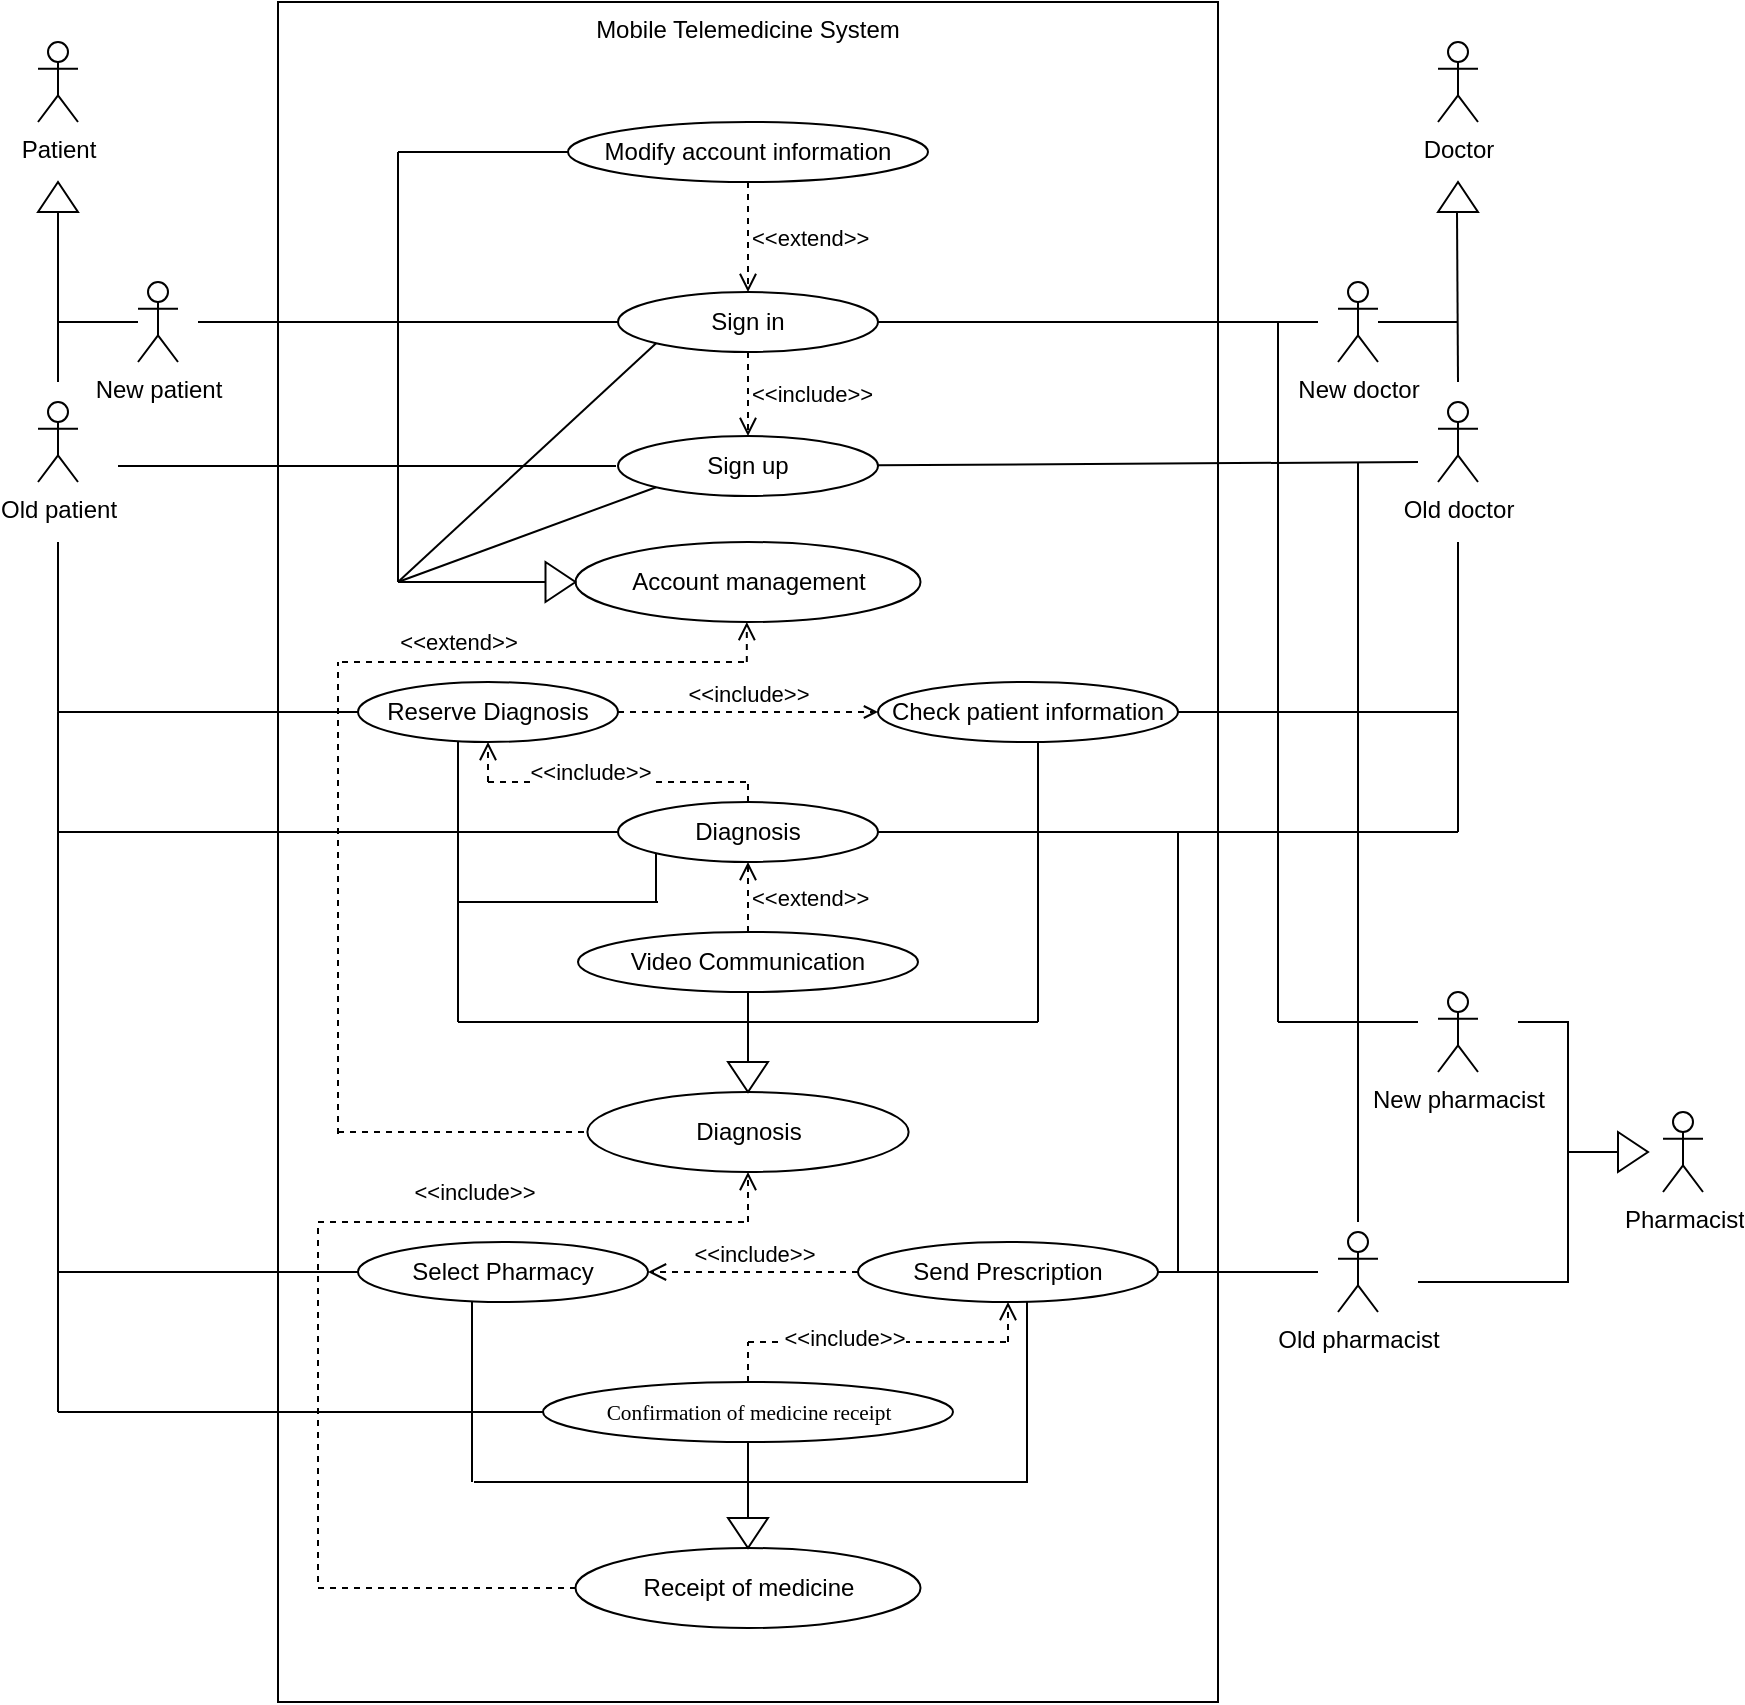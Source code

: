 <mxfile version="14.0.3" type="device"><diagram id="iB6zuee8KJa6ZoxsWoHE" name="Page-1"><mxGraphModel dx="1422" dy="794" grid="1" gridSize="10" guides="1" tooltips="1" connect="1" arrows="1" fold="1" page="1" pageScale="1" pageWidth="827" pageHeight="1169" math="0" shadow="0"><root><mxCell id="0"/><mxCell id="1" parent="0"/><mxCell id="JEuuZeyZjh3HB9f5xSe4-99" value="Mobile Telemedicine System" style="rounded=0;whiteSpace=wrap;html=1;align=center;verticalAlign=top;" vertex="1" parent="1"><mxGeometry x="200" y="60" width="470" height="850" as="geometry"/></mxCell><mxCell id="JEuuZeyZjh3HB9f5xSe4-100" value="Modify account information" style="ellipse;whiteSpace=wrap;html=1;align=center;" vertex="1" parent="1"><mxGeometry x="345" y="120" width="180" height="30" as="geometry"/></mxCell><mxCell id="JEuuZeyZjh3HB9f5xSe4-101" value="Patient" style="shape=umlActor;verticalLabelPosition=bottom;verticalAlign=top;html=1;outlineConnect=0;align=center;" vertex="1" parent="1"><mxGeometry x="80" y="80" width="20" height="40" as="geometry"/></mxCell><mxCell id="JEuuZeyZjh3HB9f5xSe4-102" value="New patient" style="shape=umlActor;verticalLabelPosition=bottom;verticalAlign=top;html=1;outlineConnect=0;align=center;" vertex="1" parent="1"><mxGeometry x="130" y="200" width="20" height="40" as="geometry"/></mxCell><mxCell id="JEuuZeyZjh3HB9f5xSe4-103" value="Old doctor" style="shape=umlActor;verticalLabelPosition=bottom;verticalAlign=top;html=1;outlineConnect=0;align=center;" vertex="1" parent="1"><mxGeometry x="780" y="260" width="20" height="40" as="geometry"/></mxCell><mxCell id="JEuuZeyZjh3HB9f5xSe4-104" value="New doctor" style="shape=umlActor;verticalLabelPosition=bottom;verticalAlign=top;html=1;outlineConnect=0;align=center;" vertex="1" parent="1"><mxGeometry x="730" y="200" width="20" height="40" as="geometry"/></mxCell><mxCell id="JEuuZeyZjh3HB9f5xSe4-105" value="Doctor" style="shape=umlActor;verticalLabelPosition=bottom;verticalAlign=top;html=1;outlineConnect=0;align=center;" vertex="1" parent="1"><mxGeometry x="780" y="80" width="20" height="40" as="geometry"/></mxCell><mxCell id="JEuuZeyZjh3HB9f5xSe4-106" value="Old pharmacist" style="shape=umlActor;verticalLabelPosition=bottom;verticalAlign=top;html=1;outlineConnect=0;align=center;" vertex="1" parent="1"><mxGeometry x="730" y="675" width="20" height="40" as="geometry"/></mxCell><mxCell id="JEuuZeyZjh3HB9f5xSe4-107" value="New pharmacist" style="shape=umlActor;verticalLabelPosition=bottom;verticalAlign=top;html=1;outlineConnect=0;align=center;" vertex="1" parent="1"><mxGeometry x="780" y="555" width="20" height="40" as="geometry"/></mxCell><mxCell id="JEuuZeyZjh3HB9f5xSe4-108" value="Pharmacist" style="shape=umlActor;verticalLabelPosition=bottom;verticalAlign=top;html=1;outlineConnect=0;align=center;" vertex="1" parent="1"><mxGeometry x="892.5" y="615" width="20" height="40" as="geometry"/></mxCell><mxCell id="JEuuZeyZjh3HB9f5xSe4-109" value="Sign in" style="ellipse;whiteSpace=wrap;html=1;align=center;" vertex="1" parent="1"><mxGeometry x="370" y="205" width="130" height="30" as="geometry"/></mxCell><mxCell id="JEuuZeyZjh3HB9f5xSe4-110" value="Sign up" style="ellipse;whiteSpace=wrap;html=1;align=center;" vertex="1" parent="1"><mxGeometry x="370" y="277" width="130" height="30" as="geometry"/></mxCell><mxCell id="JEuuZeyZjh3HB9f5xSe4-111" value="" style="triangle;whiteSpace=wrap;html=1;align=center;direction=north;" vertex="1" parent="1"><mxGeometry x="80" y="150" width="20" height="15" as="geometry"/></mxCell><mxCell id="JEuuZeyZjh3HB9f5xSe4-112" value="" style="endArrow=none;html=1;entryX=0;entryY=0.5;entryDx=0;entryDy=0;" edge="1" parent="1" target="JEuuZeyZjh3HB9f5xSe4-111"><mxGeometry width="50" height="50" relative="1" as="geometry"><mxPoint x="90" y="250" as="sourcePoint"/><mxPoint x="440" y="350" as="targetPoint"/></mxGeometry></mxCell><mxCell id="JEuuZeyZjh3HB9f5xSe4-113" value="" style="endArrow=none;html=1;" edge="1" parent="1" target="JEuuZeyZjh3HB9f5xSe4-102"><mxGeometry width="50" height="50" relative="1" as="geometry"><mxPoint x="90" y="220" as="sourcePoint"/><mxPoint x="440" y="360" as="targetPoint"/></mxGeometry></mxCell><mxCell id="JEuuZeyZjh3HB9f5xSe4-114" value="" style="triangle;whiteSpace=wrap;html=1;align=center;direction=north;" vertex="1" parent="1"><mxGeometry x="780" y="150" width="20" height="15" as="geometry"/></mxCell><mxCell id="JEuuZeyZjh3HB9f5xSe4-115" value="" style="endArrow=none;html=1;" edge="1" parent="1"><mxGeometry width="50" height="50" relative="1" as="geometry"><mxPoint x="790" y="250" as="sourcePoint"/><mxPoint x="789.5" y="165" as="targetPoint"/><Array as="points"/></mxGeometry></mxCell><mxCell id="JEuuZeyZjh3HB9f5xSe4-116" value="" style="endArrow=none;html=1;" edge="1" parent="1"><mxGeometry width="50" height="50" relative="1" as="geometry"><mxPoint x="790" y="220" as="sourcePoint"/><mxPoint x="750" y="220" as="targetPoint"/></mxGeometry></mxCell><mxCell id="JEuuZeyZjh3HB9f5xSe4-117" value="" style="endArrow=none;html=1;entryX=0;entryY=0.5;entryDx=0;entryDy=0;" edge="1" parent="1" target="JEuuZeyZjh3HB9f5xSe4-109"><mxGeometry width="50" height="50" relative="1" as="geometry"><mxPoint x="160" y="220" as="sourcePoint"/><mxPoint x="440" y="360" as="targetPoint"/></mxGeometry></mxCell><mxCell id="JEuuZeyZjh3HB9f5xSe4-118" value="" style="endArrow=none;html=1;exitX=1;exitY=0.5;exitDx=0;exitDy=0;" edge="1" parent="1" source="JEuuZeyZjh3HB9f5xSe4-109"><mxGeometry width="50" height="50" relative="1" as="geometry"><mxPoint x="390" y="410" as="sourcePoint"/><mxPoint x="700" y="220" as="targetPoint"/></mxGeometry></mxCell><mxCell id="JEuuZeyZjh3HB9f5xSe4-119" value="&amp;lt;&amp;lt;extend&amp;gt;&amp;gt;" style="endArrow=open;endSize=7;dashed=1;html=1;exitX=0.5;exitY=1;exitDx=0;exitDy=0;entryX=0.5;entryY=0;entryDx=0;entryDy=0;align=left;" edge="1" parent="1" source="JEuuZeyZjh3HB9f5xSe4-100" target="JEuuZeyZjh3HB9f5xSe4-109"><mxGeometry width="160" relative="1" as="geometry"><mxPoint x="330" y="380" as="sourcePoint"/><mxPoint x="490" y="380" as="targetPoint"/></mxGeometry></mxCell><mxCell id="JEuuZeyZjh3HB9f5xSe4-120" value="&amp;lt;&amp;lt;include&amp;gt;&amp;gt;" style="endArrow=open;endSize=7;dashed=1;html=1;align=left;exitX=0.5;exitY=1;exitDx=0;exitDy=0;entryX=0.5;entryY=0;entryDx=0;entryDy=0;" edge="1" parent="1" source="JEuuZeyZjh3HB9f5xSe4-109" target="JEuuZeyZjh3HB9f5xSe4-110"><mxGeometry width="160" relative="1" as="geometry"><mxPoint x="330" y="380" as="sourcePoint"/><mxPoint x="490" y="380" as="targetPoint"/></mxGeometry></mxCell><mxCell id="JEuuZeyZjh3HB9f5xSe4-121" value="Reserve Diagnosis" style="ellipse;whiteSpace=wrap;html=1;align=center;" vertex="1" parent="1"><mxGeometry x="240" y="400" width="130" height="30" as="geometry"/></mxCell><mxCell id="JEuuZeyZjh3HB9f5xSe4-122" value="Check patient information" style="ellipse;whiteSpace=wrap;html=1;align=center;" vertex="1" parent="1"><mxGeometry x="500" y="400" width="150" height="30" as="geometry"/></mxCell><mxCell id="JEuuZeyZjh3HB9f5xSe4-123" value="" style="endArrow=none;html=1;align=left;" edge="1" parent="1"><mxGeometry width="50" height="50" relative="1" as="geometry"><mxPoint x="90" y="408" as="sourcePoint"/><mxPoint x="90" y="330" as="targetPoint"/><Array as="points"><mxPoint x="90" y="398"/><mxPoint x="90" y="418"/></Array></mxGeometry></mxCell><mxCell id="JEuuZeyZjh3HB9f5xSe4-124" value="" style="endArrow=none;html=1;align=left;entryX=0;entryY=0.5;entryDx=0;entryDy=0;" edge="1" parent="1" target="JEuuZeyZjh3HB9f5xSe4-121"><mxGeometry width="50" height="50" relative="1" as="geometry"><mxPoint x="90" y="415" as="sourcePoint"/><mxPoint x="440" y="350" as="targetPoint"/></mxGeometry></mxCell><mxCell id="JEuuZeyZjh3HB9f5xSe4-125" value="" style="endArrow=none;html=1;align=left;exitX=1;exitY=0.5;exitDx=0;exitDy=0;" edge="1" parent="1" source="JEuuZeyZjh3HB9f5xSe4-122"><mxGeometry width="50" height="50" relative="1" as="geometry"><mxPoint x="390" y="400" as="sourcePoint"/><mxPoint x="790" y="415" as="targetPoint"/></mxGeometry></mxCell><mxCell id="JEuuZeyZjh3HB9f5xSe4-126" value="" style="endArrow=none;html=1;align=left;" edge="1" parent="1"><mxGeometry width="50" height="50" relative="1" as="geometry"><mxPoint x="790" y="415" as="sourcePoint"/><mxPoint x="790" y="330" as="targetPoint"/><Array as="points"><mxPoint x="790" y="400"/></Array></mxGeometry></mxCell><mxCell id="JEuuZeyZjh3HB9f5xSe4-127" value="&amp;lt;&amp;lt;include&amp;gt;&amp;gt;" style="endArrow=open;endSize=5;dashed=1;html=1;align=center;exitX=1;exitY=0.5;exitDx=0;exitDy=0;entryX=0;entryY=0.5;entryDx=0;entryDy=0;verticalAlign=bottom;strokeWidth=1;" edge="1" parent="1" source="JEuuZeyZjh3HB9f5xSe4-121" target="JEuuZeyZjh3HB9f5xSe4-122"><mxGeometry width="160" relative="1" as="geometry"><mxPoint x="330" y="370" as="sourcePoint"/><mxPoint x="490" y="370" as="targetPoint"/></mxGeometry></mxCell><mxCell id="JEuuZeyZjh3HB9f5xSe4-128" value="Diagnosis" style="ellipse;whiteSpace=wrap;html=1;align=center;" vertex="1" parent="1"><mxGeometry x="370" y="460" width="130" height="30" as="geometry"/></mxCell><mxCell id="JEuuZeyZjh3HB9f5xSe4-129" value="" style="endArrow=open;endSize=7;dashed=1;html=1;strokeWidth=1;align=left;entryX=0.5;entryY=1;entryDx=0;entryDy=0;" edge="1" parent="1" target="JEuuZeyZjh3HB9f5xSe4-121"><mxGeometry width="160" relative="1" as="geometry"><mxPoint x="305" y="450" as="sourcePoint"/><mxPoint x="490" y="370" as="targetPoint"/></mxGeometry></mxCell><mxCell id="JEuuZeyZjh3HB9f5xSe4-130" value="Video Communication" style="ellipse;whiteSpace=wrap;html=1;align=center;" vertex="1" parent="1"><mxGeometry x="350" y="525" width="170" height="30" as="geometry"/></mxCell><mxCell id="JEuuZeyZjh3HB9f5xSe4-131" value="&amp;lt;&amp;lt;extend&amp;gt;&amp;gt;" style="endArrow=open;endSize=7;dashed=1;html=1;strokeWidth=1;align=left;entryX=0.5;entryY=1;entryDx=0;entryDy=0;exitX=0.5;exitY=0;exitDx=0;exitDy=0;" edge="1" parent="1" source="JEuuZeyZjh3HB9f5xSe4-130" target="JEuuZeyZjh3HB9f5xSe4-128"><mxGeometry width="160" relative="1" as="geometry"><mxPoint x="315" y="485" as="sourcePoint"/><mxPoint x="315" y="440" as="targetPoint"/></mxGeometry></mxCell><mxCell id="JEuuZeyZjh3HB9f5xSe4-132" value="" style="endArrow=none;html=1;strokeWidth=1;align=left;" edge="1" parent="1"><mxGeometry width="50" height="50" relative="1" as="geometry"><mxPoint x="90" y="475" as="sourcePoint"/><mxPoint x="90" y="415" as="targetPoint"/></mxGeometry></mxCell><mxCell id="JEuuZeyZjh3HB9f5xSe4-133" value="" style="endArrow=none;html=1;strokeWidth=1;align=left;entryX=0;entryY=0.5;entryDx=0;entryDy=0;" edge="1" parent="1" target="JEuuZeyZjh3HB9f5xSe4-128"><mxGeometry width="50" height="50" relative="1" as="geometry"><mxPoint x="90" y="475" as="sourcePoint"/><mxPoint x="440" y="350" as="targetPoint"/></mxGeometry></mxCell><mxCell id="JEuuZeyZjh3HB9f5xSe4-134" value="" style="endArrow=none;html=1;strokeWidth=1;align=left;exitX=0.5;exitY=0;exitDx=0;exitDy=0;dashed=1;" edge="1" parent="1" source="JEuuZeyZjh3HB9f5xSe4-128"><mxGeometry width="50" height="50" relative="1" as="geometry"><mxPoint x="390" y="400" as="sourcePoint"/><mxPoint x="435" y="450" as="targetPoint"/></mxGeometry></mxCell><mxCell id="JEuuZeyZjh3HB9f5xSe4-135" value="" style="endArrow=none;html=1;strokeWidth=1;align=left;dashed=1;" edge="1" parent="1"><mxGeometry width="50" height="50" relative="1" as="geometry"><mxPoint x="305" y="450" as="sourcePoint"/><mxPoint x="435" y="450" as="targetPoint"/></mxGeometry></mxCell><mxCell id="JEuuZeyZjh3HB9f5xSe4-136" value="&amp;lt;&amp;lt;include&amp;gt;&amp;gt;" style="edgeLabel;html=1;align=center;verticalAlign=bottom;resizable=0;points=[];" vertex="1" connectable="0" parent="JEuuZeyZjh3HB9f5xSe4-135"><mxGeometry x="-0.215" y="-3" relative="1" as="geometry"><mxPoint as="offset"/></mxGeometry></mxCell><mxCell id="JEuuZeyZjh3HB9f5xSe4-137" value="" style="endArrow=none;html=1;strokeWidth=1;align=left;exitX=1;exitY=0.5;exitDx=0;exitDy=0;" edge="1" parent="1" source="JEuuZeyZjh3HB9f5xSe4-128"><mxGeometry width="50" height="50" relative="1" as="geometry"><mxPoint x="390" y="400" as="sourcePoint"/><mxPoint x="790" y="475" as="targetPoint"/></mxGeometry></mxCell><mxCell id="JEuuZeyZjh3HB9f5xSe4-138" value="" style="endArrow=none;html=1;strokeWidth=1;align=left;" edge="1" parent="1"><mxGeometry width="50" height="50" relative="1" as="geometry"><mxPoint x="790" y="475" as="sourcePoint"/><mxPoint x="790" y="415" as="targetPoint"/></mxGeometry></mxCell><mxCell id="JEuuZeyZjh3HB9f5xSe4-139" value="Select Pharmacy" style="ellipse;whiteSpace=wrap;html=1;align=center;" vertex="1" parent="1"><mxGeometry x="240" y="680" width="145" height="30" as="geometry"/></mxCell><mxCell id="JEuuZeyZjh3HB9f5xSe4-140" value="Send Prescription" style="ellipse;whiteSpace=wrap;html=1;align=center;" vertex="1" parent="1"><mxGeometry x="490" y="680" width="150" height="30" as="geometry"/></mxCell><mxCell id="JEuuZeyZjh3HB9f5xSe4-141" value="&amp;lt;&amp;lt;include&amp;gt;&amp;gt;" style="endArrow=open;endSize=7;dashed=1;html=1;strokeWidth=1;align=center;entryX=1;entryY=0.5;entryDx=0;entryDy=0;verticalAlign=bottom;exitX=0;exitY=0.5;exitDx=0;exitDy=0;" edge="1" parent="1" source="JEuuZeyZjh3HB9f5xSe4-140" target="JEuuZeyZjh3HB9f5xSe4-139"><mxGeometry width="160" relative="1" as="geometry"><mxPoint x="480" y="635" as="sourcePoint"/><mxPoint x="490" y="640" as="targetPoint"/><Array as="points"/></mxGeometry></mxCell><mxCell id="JEuuZeyZjh3HB9f5xSe4-142" value="&lt;span lang=&quot;EN-US&quot; style=&quot;font-size: 8.0pt ; font-family: &amp;#34;맑은 고딕&amp;#34;&quot;&gt;Confirmation of medicine receipt&lt;/span&gt;" style="ellipse;whiteSpace=wrap;html=1;align=center;" vertex="1" parent="1"><mxGeometry x="332.5" y="750" width="205" height="30" as="geometry"/></mxCell><mxCell id="JEuuZeyZjh3HB9f5xSe4-143" value="" style="endArrow=none;html=1;strokeWidth=1;align=center;" edge="1" parent="1"><mxGeometry width="50" height="50" relative="1" as="geometry"><mxPoint x="700" y="570" as="sourcePoint"/><mxPoint x="700" y="220" as="targetPoint"/></mxGeometry></mxCell><mxCell id="JEuuZeyZjh3HB9f5xSe4-144" value="" style="endArrow=none;html=1;strokeWidth=1;align=center;" edge="1" parent="1"><mxGeometry width="50" height="50" relative="1" as="geometry"><mxPoint x="700" y="570" as="sourcePoint"/><mxPoint x="770" y="570" as="targetPoint"/></mxGeometry></mxCell><mxCell id="JEuuZeyZjh3HB9f5xSe4-145" value="" style="endArrow=none;html=1;strokeWidth=1;align=center;" edge="1" parent="1"><mxGeometry width="50" height="50" relative="1" as="geometry"><mxPoint x="700" y="220" as="sourcePoint"/><mxPoint x="720" y="220" as="targetPoint"/></mxGeometry></mxCell><mxCell id="JEuuZeyZjh3HB9f5xSe4-146" value="" style="endArrow=none;html=1;strokeWidth=1;align=center;" edge="1" parent="1"><mxGeometry width="50" height="50" relative="1" as="geometry"><mxPoint x="90" y="765" as="sourcePoint"/><mxPoint x="90" y="470" as="targetPoint"/></mxGeometry></mxCell><mxCell id="JEuuZeyZjh3HB9f5xSe4-147" value="" style="endArrow=none;html=1;strokeWidth=1;align=center;entryX=0;entryY=0.5;entryDx=0;entryDy=0;" edge="1" parent="1" target="JEuuZeyZjh3HB9f5xSe4-139"><mxGeometry width="50" height="50" relative="1" as="geometry"><mxPoint x="90" y="695" as="sourcePoint"/><mxPoint x="440" y="480" as="targetPoint"/></mxGeometry></mxCell><mxCell id="JEuuZeyZjh3HB9f5xSe4-148" value="" style="endArrow=none;html=1;strokeWidth=1;align=center;entryX=0;entryY=0.5;entryDx=0;entryDy=0;" edge="1" parent="1" target="JEuuZeyZjh3HB9f5xSe4-142"><mxGeometry width="50" height="50" relative="1" as="geometry"><mxPoint x="90" y="765" as="sourcePoint"/><mxPoint x="440" y="480" as="targetPoint"/></mxGeometry></mxCell><mxCell id="JEuuZeyZjh3HB9f5xSe4-149" value="" style="endArrow=none;html=1;strokeWidth=1;align=center;" edge="1" parent="1"><mxGeometry width="50" height="50" relative="1" as="geometry"><mxPoint x="650" y="695" as="sourcePoint"/><mxPoint x="650" y="475" as="targetPoint"/></mxGeometry></mxCell><mxCell id="JEuuZeyZjh3HB9f5xSe4-150" value="" style="endArrow=none;html=1;strokeWidth=1;align=center;" edge="1" parent="1" source="JEuuZeyZjh3HB9f5xSe4-140"><mxGeometry width="50" height="50" relative="1" as="geometry"><mxPoint x="390" y="490" as="sourcePoint"/><mxPoint x="720" y="695" as="targetPoint"/></mxGeometry></mxCell><mxCell id="JEuuZeyZjh3HB9f5xSe4-151" value="" style="endArrow=none;html=1;strokeWidth=1;align=center;dashed=1;" edge="1" parent="1"><mxGeometry width="50" height="50" relative="1" as="geometry"><mxPoint x="435" y="750" as="sourcePoint"/><mxPoint x="435" y="730" as="targetPoint"/></mxGeometry></mxCell><mxCell id="JEuuZeyZjh3HB9f5xSe4-152" value="" style="endArrow=none;html=1;dashed=1;strokeWidth=1;align=center;verticalAlign=bottom;" edge="1" parent="1"><mxGeometry width="50" height="50" relative="1" as="geometry"><mxPoint x="435" y="730" as="sourcePoint"/><mxPoint x="566" y="730" as="targetPoint"/></mxGeometry></mxCell><mxCell id="JEuuZeyZjh3HB9f5xSe4-153" value="&amp;lt;&amp;lt;include&amp;gt;&amp;gt;" style="edgeLabel;html=1;align=center;verticalAlign=middle;resizable=0;points=[];" vertex="1" connectable="0" parent="JEuuZeyZjh3HB9f5xSe4-152"><mxGeometry x="-0.267" y="2" relative="1" as="geometry"><mxPoint as="offset"/></mxGeometry></mxCell><mxCell id="JEuuZeyZjh3HB9f5xSe4-154" value="" style="endArrow=open;endSize=7;dashed=1;html=1;strokeWidth=1;align=left;entryX=0.5;entryY=1;entryDx=0;entryDy=0;" edge="1" parent="1" target="JEuuZeyZjh3HB9f5xSe4-140"><mxGeometry x="1" y="20" width="160" relative="1" as="geometry"><mxPoint x="565" y="730" as="sourcePoint"/><mxPoint x="490" y="460" as="targetPoint"/><mxPoint x="-20" y="20" as="offset"/></mxGeometry></mxCell><mxCell id="JEuuZeyZjh3HB9f5xSe4-155" value="Account management" style="ellipse;whiteSpace=wrap;html=1;align=center;" vertex="1" parent="1"><mxGeometry x="348.75" y="330" width="172.5" height="40" as="geometry"/></mxCell><mxCell id="JEuuZeyZjh3HB9f5xSe4-156" value="Diagnosis" style="ellipse;whiteSpace=wrap;html=1;align=center;" vertex="1" parent="1"><mxGeometry x="354.69" y="605" width="160.62" height="40" as="geometry"/></mxCell><mxCell id="JEuuZeyZjh3HB9f5xSe4-157" value="Receipt of medicine" style="ellipse;whiteSpace=wrap;html=1;align=center;" vertex="1" parent="1"><mxGeometry x="348.75" y="833" width="172.5" height="40" as="geometry"/></mxCell><mxCell id="JEuuZeyZjh3HB9f5xSe4-158" value="" style="endArrow=none;html=1;strokeWidth=1;align=center;" edge="1" parent="1"><mxGeometry width="50" height="50" relative="1" as="geometry"><mxPoint x="120" y="292" as="sourcePoint"/><mxPoint x="369" y="292" as="targetPoint"/></mxGeometry></mxCell><mxCell id="JEuuZeyZjh3HB9f5xSe4-159" value="Old patient" style="shape=umlActor;verticalLabelPosition=bottom;verticalAlign=top;html=1;outlineConnect=0;align=center;" vertex="1" parent="1"><mxGeometry x="80" y="260" width="20" height="40" as="geometry"/></mxCell><mxCell id="JEuuZeyZjh3HB9f5xSe4-160" value="" style="endArrow=none;html=1;strokeWidth=1;align=center;" edge="1" parent="1" source="JEuuZeyZjh3HB9f5xSe4-110"><mxGeometry width="50" height="50" relative="1" as="geometry"><mxPoint x="390" y="480" as="sourcePoint"/><mxPoint x="770" y="290" as="targetPoint"/></mxGeometry></mxCell><mxCell id="JEuuZeyZjh3HB9f5xSe4-161" value="" style="endArrow=none;html=1;strokeWidth=1;align=center;" edge="1" parent="1"><mxGeometry width="50" height="50" relative="1" as="geometry"><mxPoint x="740" y="670" as="sourcePoint"/><mxPoint x="740" y="290" as="targetPoint"/></mxGeometry></mxCell><mxCell id="JEuuZeyZjh3HB9f5xSe4-162" value="" style="html=1;shape=mxgraph.flowchart.annotation_2;align=left;labelPosition=right;direction=west;" vertex="1" parent="1"><mxGeometry x="820" y="570" width="50" height="130" as="geometry"/></mxCell><mxCell id="JEuuZeyZjh3HB9f5xSe4-163" value="" style="triangle;whiteSpace=wrap;html=1;align=center;direction=east;" vertex="1" parent="1"><mxGeometry x="870" y="625" width="15" height="20" as="geometry"/></mxCell><mxCell id="JEuuZeyZjh3HB9f5xSe4-164" value="" style="endArrow=none;html=1;strokeWidth=1;align=center;entryX=1;entryY=0;entryDx=0;entryDy=0;entryPerimeter=0;" edge="1" parent="1" target="JEuuZeyZjh3HB9f5xSe4-162"><mxGeometry width="50" height="50" relative="1" as="geometry"><mxPoint x="770" y="700" as="sourcePoint"/><mxPoint x="440" y="430" as="targetPoint"/></mxGeometry></mxCell><mxCell id="JEuuZeyZjh3HB9f5xSe4-165" value="" style="endArrow=none;html=1;strokeWidth=1;align=center;entryX=0;entryY=0.5;entryDx=0;entryDy=0;" edge="1" parent="1" target="JEuuZeyZjh3HB9f5xSe4-100"><mxGeometry width="50" height="50" relative="1" as="geometry"><mxPoint x="260" y="135" as="sourcePoint"/><mxPoint x="440" y="430" as="targetPoint"/></mxGeometry></mxCell><mxCell id="JEuuZeyZjh3HB9f5xSe4-166" value="" style="endArrow=none;html=1;strokeWidth=1;align=center;" edge="1" parent="1"><mxGeometry width="50" height="50" relative="1" as="geometry"><mxPoint x="297" y="710" as="sourcePoint"/><mxPoint x="297" y="800" as="targetPoint"/></mxGeometry></mxCell><mxCell id="JEuuZeyZjh3HB9f5xSe4-167" value="" style="endArrow=none;html=1;strokeWidth=1;align=center;" edge="1" parent="1"><mxGeometry width="50" height="50" relative="1" as="geometry"><mxPoint x="298" y="800" as="sourcePoint"/><mxPoint x="575" y="800" as="targetPoint"/></mxGeometry></mxCell><mxCell id="JEuuZeyZjh3HB9f5xSe4-168" value="" style="endArrow=none;html=1;strokeWidth=1;align=center;" edge="1" parent="1"><mxGeometry width="50" height="50" relative="1" as="geometry"><mxPoint x="574.5" y="800" as="sourcePoint"/><mxPoint x="574.5" y="710" as="targetPoint"/></mxGeometry></mxCell><mxCell id="JEuuZeyZjh3HB9f5xSe4-169" value="" style="endArrow=none;html=1;strokeWidth=1;align=center;exitX=1;exitY=0.5;exitDx=0;exitDy=0;entryX=0.5;entryY=1;entryDx=0;entryDy=0;" edge="1" parent="1" source="JEuuZeyZjh3HB9f5xSe4-170" target="JEuuZeyZjh3HB9f5xSe4-142"><mxGeometry width="50" height="50" relative="1" as="geometry"><mxPoint x="435" y="810" as="sourcePoint"/><mxPoint x="436" y="800" as="targetPoint"/></mxGeometry></mxCell><mxCell id="JEuuZeyZjh3HB9f5xSe4-170" value="" style="triangle;whiteSpace=wrap;html=1;align=center;direction=south;" vertex="1" parent="1"><mxGeometry x="425" y="818" width="20" height="15" as="geometry"/></mxCell><mxCell id="JEuuZeyZjh3HB9f5xSe4-171" value="" style="endArrow=none;html=1;strokeWidth=1;align=center;" edge="1" parent="1"><mxGeometry width="50" height="50" relative="1" as="geometry"><mxPoint x="290" y="430" as="sourcePoint"/><mxPoint x="290" y="570" as="targetPoint"/></mxGeometry></mxCell><mxCell id="JEuuZeyZjh3HB9f5xSe4-172" value="" style="endArrow=none;html=1;strokeWidth=1;align=center;" edge="1" parent="1"><mxGeometry width="50" height="50" relative="1" as="geometry"><mxPoint x="580" y="430" as="sourcePoint"/><mxPoint x="580" y="570" as="targetPoint"/></mxGeometry></mxCell><mxCell id="JEuuZeyZjh3HB9f5xSe4-173" value="" style="endArrow=none;html=1;strokeWidth=1;align=center;" edge="1" parent="1"><mxGeometry width="50" height="50" relative="1" as="geometry"><mxPoint x="290" y="570" as="sourcePoint"/><mxPoint x="580" y="570" as="targetPoint"/></mxGeometry></mxCell><mxCell id="JEuuZeyZjh3HB9f5xSe4-174" value="" style="endArrow=none;html=1;strokeWidth=1;align=center;exitX=0;exitY=0.5;exitDx=0;exitDy=0;" edge="1" parent="1" source="JEuuZeyZjh3HB9f5xSe4-175"><mxGeometry width="50" height="50" relative="1" as="geometry"><mxPoint x="390" y="610" as="sourcePoint"/><mxPoint x="435" y="570" as="targetPoint"/></mxGeometry></mxCell><mxCell id="JEuuZeyZjh3HB9f5xSe4-175" value="" style="triangle;whiteSpace=wrap;html=1;align=center;direction=south;" vertex="1" parent="1"><mxGeometry x="425" y="590" width="20" height="15" as="geometry"/></mxCell><mxCell id="JEuuZeyZjh3HB9f5xSe4-176" value="" style="endArrow=none;html=1;strokeWidth=1;align=center;exitX=0.5;exitY=0;exitDx=0;exitDy=0;" edge="1" parent="1" source="JEuuZeyZjh3HB9f5xSe4-156" target="JEuuZeyZjh3HB9f5xSe4-175"><mxGeometry width="50" height="50" relative="1" as="geometry"><mxPoint x="435" y="605" as="sourcePoint"/><mxPoint x="435" y="570" as="targetPoint"/></mxGeometry></mxCell><mxCell id="JEuuZeyZjh3HB9f5xSe4-177" value="" style="endArrow=none;html=1;strokeWidth=1;align=center;entryX=0.5;entryY=1;entryDx=0;entryDy=0;" edge="1" parent="1" target="JEuuZeyZjh3HB9f5xSe4-130"><mxGeometry width="50" height="50" relative="1" as="geometry"><mxPoint x="435" y="570" as="sourcePoint"/><mxPoint x="430" y="560" as="targetPoint"/></mxGeometry></mxCell><mxCell id="JEuuZeyZjh3HB9f5xSe4-178" value="" style="endArrow=none;html=1;strokeWidth=1;align=center;" edge="1" parent="1"><mxGeometry width="50" height="50" relative="1" as="geometry"><mxPoint x="389" y="510" as="sourcePoint"/><mxPoint x="389" y="486" as="targetPoint"/></mxGeometry></mxCell><mxCell id="JEuuZeyZjh3HB9f5xSe4-179" value="" style="endArrow=none;html=1;strokeWidth=1;align=center;" edge="1" parent="1"><mxGeometry width="50" height="50" relative="1" as="geometry"><mxPoint x="390" y="510" as="sourcePoint"/><mxPoint x="290" y="510" as="targetPoint"/></mxGeometry></mxCell><mxCell id="JEuuZeyZjh3HB9f5xSe4-180" value="" style="endArrow=none;html=1;strokeWidth=1;align=center;" edge="1" parent="1"><mxGeometry width="50" height="50" relative="1" as="geometry"><mxPoint x="260" y="350" as="sourcePoint"/><mxPoint x="260" y="135" as="targetPoint"/></mxGeometry></mxCell><mxCell id="JEuuZeyZjh3HB9f5xSe4-181" value="" style="endArrow=none;html=1;strokeWidth=1;align=center;entryX=0;entryY=0.5;entryDx=0;entryDy=0;" edge="1" parent="1" source="JEuuZeyZjh3HB9f5xSe4-184" target="JEuuZeyZjh3HB9f5xSe4-155"><mxGeometry width="50" height="50" relative="1" as="geometry"><mxPoint x="260" y="350" as="sourcePoint"/><mxPoint x="440" y="320" as="targetPoint"/></mxGeometry></mxCell><mxCell id="JEuuZeyZjh3HB9f5xSe4-182" value="" style="endArrow=none;html=1;strokeWidth=1;align=center;entryX=0;entryY=1;entryDx=0;entryDy=0;" edge="1" parent="1" target="JEuuZeyZjh3HB9f5xSe4-110"><mxGeometry width="50" height="50" relative="1" as="geometry"><mxPoint x="260" y="350" as="sourcePoint"/><mxPoint x="440" y="330" as="targetPoint"/></mxGeometry></mxCell><mxCell id="JEuuZeyZjh3HB9f5xSe4-183" value="" style="endArrow=none;html=1;strokeWidth=1;align=center;entryX=0;entryY=1;entryDx=0;entryDy=0;" edge="1" parent="1" target="JEuuZeyZjh3HB9f5xSe4-109"><mxGeometry width="50" height="50" relative="1" as="geometry"><mxPoint x="260" y="350" as="sourcePoint"/><mxPoint x="440" y="330" as="targetPoint"/></mxGeometry></mxCell><mxCell id="JEuuZeyZjh3HB9f5xSe4-184" value="" style="triangle;whiteSpace=wrap;html=1;align=center;direction=east;" vertex="1" parent="1"><mxGeometry x="333.75" y="340" width="15" height="20" as="geometry"/></mxCell><mxCell id="JEuuZeyZjh3HB9f5xSe4-185" value="" style="endArrow=none;html=1;strokeWidth=1;align=center;entryX=0;entryY=0.5;entryDx=0;entryDy=0;" edge="1" parent="1" target="JEuuZeyZjh3HB9f5xSe4-184"><mxGeometry width="50" height="50" relative="1" as="geometry"><mxPoint x="260" y="350" as="sourcePoint"/><mxPoint x="348.75" y="350" as="targetPoint"/></mxGeometry></mxCell><mxCell id="JEuuZeyZjh3HB9f5xSe4-186" value="" style="endArrow=none;html=1;dashed=1;strokeWidth=1;align=center;verticalAlign=bottom;" edge="1" parent="1"><mxGeometry width="50" height="50" relative="1" as="geometry"><mxPoint x="232" y="390" as="sourcePoint"/><mxPoint x="435" y="390" as="targetPoint"/></mxGeometry></mxCell><mxCell id="JEuuZeyZjh3HB9f5xSe4-187" value="&amp;lt;&amp;lt;extend&amp;gt;&amp;gt;" style="edgeLabel;html=1;align=center;verticalAlign=middle;resizable=0;points=[];" vertex="1" connectable="0" parent="JEuuZeyZjh3HB9f5xSe4-186"><mxGeometry x="-0.644" y="-1" relative="1" as="geometry"><mxPoint x="21.53" y="-11" as="offset"/></mxGeometry></mxCell><mxCell id="JEuuZeyZjh3HB9f5xSe4-188" value="" style="endArrow=none;html=1;dashed=1;strokeWidth=1;align=center;" edge="1" parent="1"><mxGeometry width="50" height="50" relative="1" as="geometry"><mxPoint x="230" y="626" as="sourcePoint"/><mxPoint x="230" y="390" as="targetPoint"/></mxGeometry></mxCell><mxCell id="JEuuZeyZjh3HB9f5xSe4-189" value="" style="endArrow=none;html=1;dashed=1;strokeWidth=1;align=center;verticalAlign=top;" edge="1" parent="1"><mxGeometry width="50" height="50" relative="1" as="geometry"><mxPoint x="220" y="670" as="sourcePoint"/><mxPoint x="435" y="670.0" as="targetPoint"/></mxGeometry></mxCell><mxCell id="JEuuZeyZjh3HB9f5xSe4-190" value="&amp;lt;&amp;lt;include&amp;gt;&amp;gt;" style="edgeLabel;html=1;align=center;verticalAlign=middle;resizable=0;points=[];" vertex="1" connectable="0" parent="JEuuZeyZjh3HB9f5xSe4-189"><mxGeometry x="-0.497" y="3" relative="1" as="geometry"><mxPoint x="23.38" y="-12" as="offset"/></mxGeometry></mxCell><mxCell id="JEuuZeyZjh3HB9f5xSe4-191" value="" style="endArrow=none;html=1;dashed=1;strokeWidth=1;align=center;" edge="1" parent="1"><mxGeometry width="50" height="50" relative="1" as="geometry"><mxPoint x="220" y="850" as="sourcePoint"/><mxPoint x="220" y="670" as="targetPoint"/></mxGeometry></mxCell><mxCell id="JEuuZeyZjh3HB9f5xSe4-192" value="" style="endArrow=none;html=1;dashed=1;strokeWidth=1;align=center;" edge="1" parent="1" target="JEuuZeyZjh3HB9f5xSe4-157"><mxGeometry width="50" height="50" relative="1" as="geometry"><mxPoint x="220" y="853" as="sourcePoint"/><mxPoint x="335" y="852.41" as="targetPoint"/></mxGeometry></mxCell><mxCell id="JEuuZeyZjh3HB9f5xSe4-193" value="" style="endArrow=open;endSize=7;dashed=1;html=1;strokeWidth=1;align=center;entryX=0.5;entryY=1;entryDx=0;entryDy=0;startSize=6;" edge="1" parent="1" target="JEuuZeyZjh3HB9f5xSe4-156"><mxGeometry width="160" relative="1" as="geometry"><mxPoint x="435" y="670" as="sourcePoint"/><mxPoint x="150" y="600" as="targetPoint"/></mxGeometry></mxCell><mxCell id="JEuuZeyZjh3HB9f5xSe4-194" value="" style="endArrow=open;endSize=7;dashed=1;html=1;strokeWidth=1;align=center;entryX=0.5;entryY=1;entryDx=0;entryDy=0;startSize=6;" edge="1" parent="1"><mxGeometry width="160" relative="1" as="geometry"><mxPoint x="434.41" y="390" as="sourcePoint"/><mxPoint x="434.41" y="370.0" as="targetPoint"/></mxGeometry></mxCell><mxCell id="JEuuZeyZjh3HB9f5xSe4-195" value="" style="endArrow=none;html=1;dashed=1;strokeWidth=1;align=center;entryX=0;entryY=0.5;entryDx=0;entryDy=0;" edge="1" parent="1" target="JEuuZeyZjh3HB9f5xSe4-156"><mxGeometry width="50" height="50" relative="1" as="geometry"><mxPoint x="230" y="625" as="sourcePoint"/><mxPoint x="345" y="623.82" as="targetPoint"/></mxGeometry></mxCell></root></mxGraphModel></diagram></mxfile>